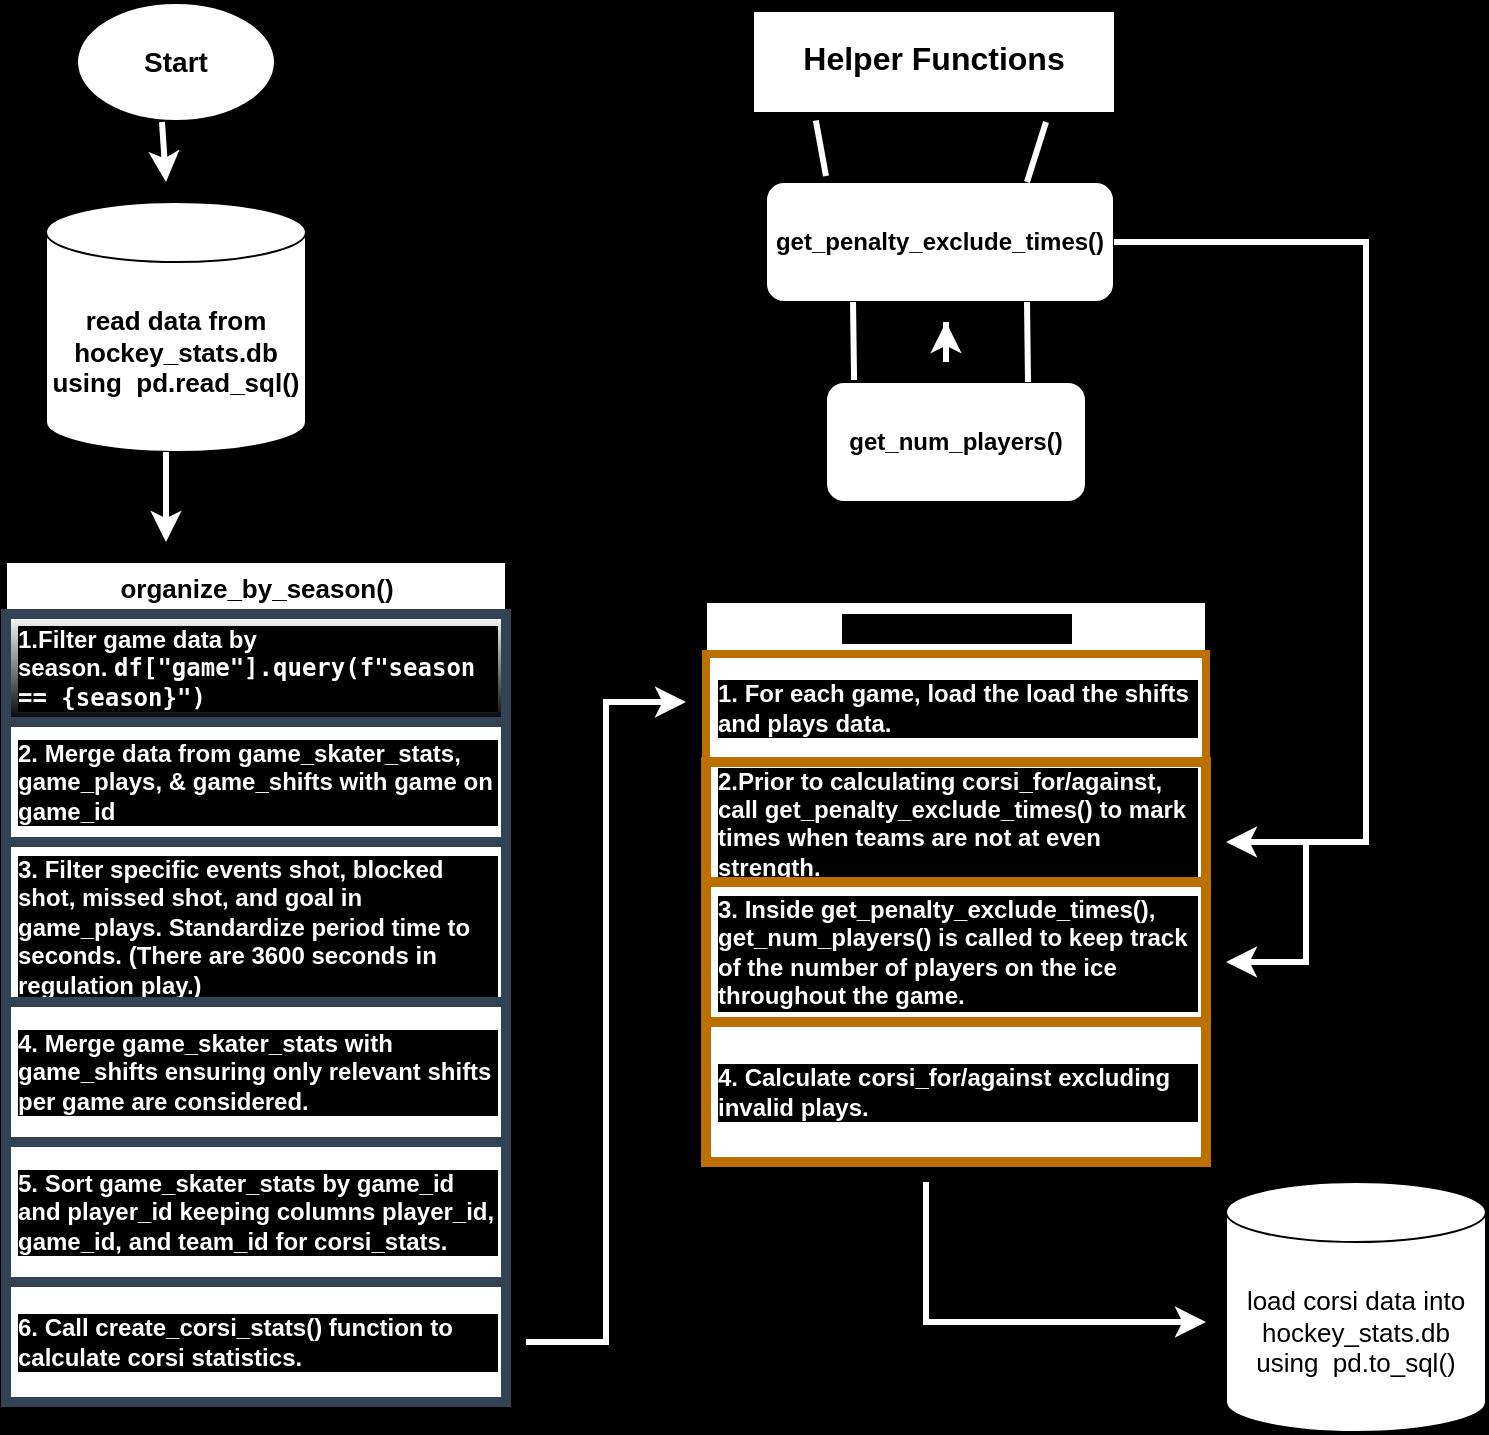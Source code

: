 <mxfile version="24.7.17">
  <diagram id="C5RBs43oDa-KdzZeNtuy" name="Page-1">
    <mxGraphModel dx="1242" dy="827" grid="1" gridSize="10" guides="1" tooltips="1" connect="1" arrows="1" fold="1" page="1" pageScale="1" pageWidth="827" pageHeight="1169" background="#000000" math="0" shadow="0">
      <root>
        <mxCell id="WIyWlLk6GJQsqaUBKTNV-0" />
        <mxCell id="WIyWlLk6GJQsqaUBKTNV-1" parent="WIyWlLk6GJQsqaUBKTNV-0" />
        <mxCell id="WIyWlLk6GJQsqaUBKTNV-2" value="" style="rounded=0;html=1;jettySize=auto;orthogonalLoop=1;fontSize=11;endArrow=block;endFill=0;endSize=8;strokeWidth=1;shadow=0;labelBackgroundColor=none;edgeStyle=orthogonalEdgeStyle;fontColor=default;" parent="WIyWlLk6GJQsqaUBKTNV-1" edge="1">
          <mxGeometry relative="1" as="geometry">
            <mxPoint x="220" y="170" as="sourcePoint" />
            <mxPoint x="220" y="170" as="targetPoint" />
          </mxGeometry>
        </mxCell>
        <mxCell id="A0f_4Amc53qVXCeso7hz-2" value="&lt;font style=&quot;font-size: 14px;&quot;&gt;Start&lt;/font&gt;" style="strokeWidth=2;html=1;shape=mxgraph.flowchart.start_1;whiteSpace=wrap;labelBackgroundColor=#FFFFFF;gradientColor=none;fontStyle=1;fontColor=#000000;" parent="WIyWlLk6GJQsqaUBKTNV-1" vertex="1">
          <mxGeometry x="75" y="20" width="100" height="60" as="geometry" />
        </mxCell>
        <mxCell id="gL1o9Zj5MICsFiWbh3Co-43" value="&lt;font style=&quot;font-size: 13px;&quot;&gt;read data from hockey_stats.db using &amp;nbsp;pd.read_sql()&lt;/font&gt;" style="shape=cylinder3;whiteSpace=wrap;html=1;boundedLbl=1;backgroundOutline=1;size=15;gradientColor=none;fontColor=#000000;fontStyle=1;labelBackgroundColor=#FFFFFF;" vertex="1" parent="WIyWlLk6GJQsqaUBKTNV-1">
          <mxGeometry x="60" y="120" width="130" height="125" as="geometry" />
        </mxCell>
        <mxCell id="gL1o9Zj5MICsFiWbh3Co-54" value="" style="endArrow=classic;html=1;rounded=0;strokeColor=#FFFFFF;strokeWidth=3;" edge="1" parent="WIyWlLk6GJQsqaUBKTNV-1">
          <mxGeometry width="50" height="50" relative="1" as="geometry">
            <mxPoint x="120" y="255" as="sourcePoint" />
            <mxPoint x="120" y="290" as="targetPoint" />
            <Array as="points">
              <mxPoint x="120" y="245" />
              <mxPoint x="120" y="270" />
            </Array>
          </mxGeometry>
        </mxCell>
        <mxCell id="gL1o9Zj5MICsFiWbh3Co-56" value="&lt;font style=&quot;font-size: 13px;&quot;&gt;organize_by_season()&lt;/font&gt;" style="swimlane;fontStyle=1;childLayout=stackLayout;horizontal=1;startSize=26;horizontalStack=0;resizeParent=1;resizeParentMax=0;resizeLast=0;collapsible=1;marginBottom=0;html=1;swimlaneFillColor=default;" vertex="1" parent="WIyWlLk6GJQsqaUBKTNV-1">
          <mxGeometry x="40" y="300" width="250" height="420" as="geometry" />
        </mxCell>
        <mxCell id="gL1o9Zj5MICsFiWbh3Co-57" value="1.Filter game data by season.&amp;nbsp;&lt;code style=&quot;caret-color: rgb(0, 0, 0);&quot;&gt;df[&quot;game&quot;].query(f&quot;season == {season}&quot;)&lt;/code&gt;" style="text;align=left;verticalAlign=middle;spacingLeft=4;spacingRight=4;overflow=hidden;rotatable=0;points=[[0,0.5],[1,0.5]];portConstraint=eastwest;whiteSpace=wrap;html=1;perimeterSpacing=3;strokeWidth=5;fillColor=default;fontColor=#FFFFFF;strokeColor=#314354;gradientColor=#000000;fontStyle=1;labelBackgroundColor=#000000;" vertex="1" parent="gL1o9Zj5MICsFiWbh3Co-56">
          <mxGeometry y="26" width="250" height="54" as="geometry" />
        </mxCell>
        <mxCell id="gL1o9Zj5MICsFiWbh3Co-58" value="&lt;font&gt;2. Merge data from game_skater_stats, game_plays, &amp;amp; game_shifts with game on game_id&amp;nbsp;&lt;/font&gt;" style="text;strokeColor=#314354;fillColor=#FFFFFF;align=left;verticalAlign=middle;spacingLeft=4;spacingRight=4;overflow=hidden;rotatable=0;points=[[0,0.5],[1,0.5]];portConstraint=eastwest;whiteSpace=wrap;html=1;fontColor=#FFFFFF;perimeterSpacing=3;strokeWidth=5;labelBackgroundColor=#000000;fontStyle=1" vertex="1" parent="gL1o9Zj5MICsFiWbh3Co-56">
          <mxGeometry y="80" width="250" height="60" as="geometry" />
        </mxCell>
        <mxCell id="gL1o9Zj5MICsFiWbh3Co-61" value="&lt;font&gt;3.&lt;font face=&quot;Helvetica&quot;&gt; Filter specific events&amp;nbsp;&lt;span style=&quot;caret-color: rgb(0, 0, 0);&quot;&gt;shot, blocked shot, missed shot, and goal in game_plays. Standardize period time to seconds. (There are 3600 seconds in regulation play.)&lt;/span&gt;&lt;/font&gt;&lt;/font&gt;" style="text;strokeColor=#314354;fillColor=#FFFFFF;align=left;verticalAlign=top;spacingLeft=4;spacingRight=4;overflow=hidden;rotatable=0;points=[[0,0.5],[1,0.5]];portConstraint=eastwest;whiteSpace=wrap;html=1;fontColor=#FFFFFF;perimeterSpacing=3;strokeWidth=5;fontStyle=1;labelBackgroundColor=#000000;" vertex="1" parent="gL1o9Zj5MICsFiWbh3Co-56">
          <mxGeometry y="140" width="250" height="80" as="geometry" />
        </mxCell>
        <mxCell id="gL1o9Zj5MICsFiWbh3Co-62" value="&lt;font&gt;4. Merge game_skater_stats with game_shifts ensuring only relevant shifts per game are considered.&lt;/font&gt;" style="text;strokeColor=#314354;fillColor=#FFFFFF;align=left;verticalAlign=middle;spacingLeft=4;spacingRight=4;overflow=hidden;rotatable=0;points=[[0,0.5],[1,0.5]];portConstraint=eastwest;whiteSpace=wrap;html=1;fontColor=#FFFFFF;perimeterSpacing=3;strokeWidth=5;labelBackgroundColor=#000000;fontStyle=1" vertex="1" parent="gL1o9Zj5MICsFiWbh3Co-56">
          <mxGeometry y="220" width="250" height="70" as="geometry" />
        </mxCell>
        <mxCell id="gL1o9Zj5MICsFiWbh3Co-63" value="5. Sort game_skater_stats by game_id and player_id keeping columns player_id, game_id, and team_id for corsi_stats." style="text;strokeColor=#314354;fillColor=#FFFFFF;align=left;verticalAlign=middle;spacingLeft=4;spacingRight=4;overflow=hidden;rotatable=0;points=[[0,0.5],[1,0.5]];portConstraint=eastwest;whiteSpace=wrap;html=1;fontColor=#FFFFFF;perimeterSpacing=3;strokeWidth=5;fontStyle=1;labelBackgroundColor=#000000;" vertex="1" parent="gL1o9Zj5MICsFiWbh3Co-56">
          <mxGeometry y="290" width="250" height="70" as="geometry" />
        </mxCell>
        <mxCell id="gL1o9Zj5MICsFiWbh3Co-70" value="&lt;font&gt;6. Call create_corsi_stats() function to calculate corsi statistics.&lt;/font&gt;" style="text;strokeColor=#314354;fillColor=#FFFFFF;align=left;verticalAlign=middle;spacingLeft=4;spacingRight=4;overflow=hidden;rotatable=0;points=[[0,0.5],[1,0.5]];portConstraint=eastwest;whiteSpace=wrap;html=1;fontColor=#FFFFFF;perimeterSpacing=3;strokeWidth=5;fontStyle=1;labelBackgroundColor=#000000;" vertex="1" parent="gL1o9Zj5MICsFiWbh3Co-56">
          <mxGeometry y="360" width="250" height="60" as="geometry" />
        </mxCell>
        <mxCell id="gL1o9Zj5MICsFiWbh3Co-75" value="" style="endArrow=classic;html=1;rounded=0;exitX=0.43;exitY=1;exitDx=0;exitDy=0;exitPerimeter=0;strokeColor=#FFFFFF;strokeWidth=3;" edge="1" parent="WIyWlLk6GJQsqaUBKTNV-1" source="A0f_4Amc53qVXCeso7hz-2">
          <mxGeometry width="50" height="50" relative="1" as="geometry">
            <mxPoint x="120" y="90" as="sourcePoint" />
            <mxPoint x="120" y="110" as="targetPoint" />
          </mxGeometry>
        </mxCell>
        <mxCell id="gL1o9Zj5MICsFiWbh3Co-76" value="&lt;font size=&quot;2&quot;&gt;create_corsi_stats()&lt;/font&gt;" style="swimlane;fontStyle=0;childLayout=stackLayout;horizontal=1;startSize=26;horizontalStack=0;resizeParent=1;resizeParentMax=0;resizeLast=0;collapsible=1;marginBottom=0;html=1;labelBackgroundColor=#000000;" vertex="1" parent="WIyWlLk6GJQsqaUBKTNV-1">
          <mxGeometry x="390" y="320" width="250" height="280" as="geometry" />
        </mxCell>
        <mxCell id="gL1o9Zj5MICsFiWbh3Co-77" value="1. For each game, load the load the shifts and plays data." style="text;strokeColor=#BD7000;fillColor=#FFFFFF;align=left;verticalAlign=middle;spacingLeft=4;spacingRight=4;overflow=hidden;rotatable=0;points=[[0,0.5],[1,0.5]];portConstraint=eastwest;whiteSpace=wrap;html=1;fontColor=#FFFFFF;perimeterSpacing=3;strokeWidth=4;fontStyle=1;labelBackgroundColor=#000000;" vertex="1" parent="gL1o9Zj5MICsFiWbh3Co-76">
          <mxGeometry y="26" width="250" height="54" as="geometry" />
        </mxCell>
        <mxCell id="gL1o9Zj5MICsFiWbh3Co-78" value="2.Prior to calculating corsi_for/against, call get_penalty_exclude_times() to mark times when teams are not at even strength." style="text;strokeColor=#BD7000;fillColor=#FFFFFF;align=left;verticalAlign=middle;spacingLeft=4;spacingRight=4;overflow=hidden;rotatable=0;points=[[0,0.5],[1,0.5]];portConstraint=eastwest;whiteSpace=wrap;html=1;fontColor=#FFFFFF;perimeterSpacing=3;strokeWidth=5;fontStyle=1;labelBackgroundColor=#000000;" vertex="1" parent="gL1o9Zj5MICsFiWbh3Co-76">
          <mxGeometry y="80" width="250" height="60" as="geometry" />
        </mxCell>
        <mxCell id="gL1o9Zj5MICsFiWbh3Co-79" value="3. Inside get_penalty_exclude_times(), get_num_players() is called to keep track of the number of players on the ice throughout the game." style="text;align=left;verticalAlign=top;spacingLeft=4;spacingRight=4;overflow=hidden;rotatable=0;points=[[0,0.5],[1,0.5]];portConstraint=eastwest;whiteSpace=wrap;html=1;perimeterSpacing=3;strokeWidth=5;fillColor=#FFFFFF;fontColor=#FFFFFF;strokeColor=#BD7000;fontStyle=1;labelBackgroundColor=#000000;" vertex="1" parent="gL1o9Zj5MICsFiWbh3Co-76">
          <mxGeometry y="140" width="250" height="70" as="geometry" />
        </mxCell>
        <mxCell id="gL1o9Zj5MICsFiWbh3Co-80" value="4. Calculate corsi_for/against excluding invalid plays." style="text;strokeColor=#BD7000;fillColor=#FFFFFF;align=left;verticalAlign=middle;spacingLeft=4;spacingRight=4;overflow=hidden;rotatable=0;points=[[0,0.5],[1,0.5]];portConstraint=eastwest;whiteSpace=wrap;html=1;fontColor=#FFFFFF;perimeterSpacing=3;strokeWidth=5;fontStyle=1;labelBackgroundColor=#000000;" vertex="1" parent="gL1o9Zj5MICsFiWbh3Co-76">
          <mxGeometry y="210" width="250" height="70" as="geometry" />
        </mxCell>
        <mxCell id="gL1o9Zj5MICsFiWbh3Co-83" value="&lt;b&gt;&lt;font style=&quot;font-size: 12px;&quot;&gt;get_penalty_exclude_times()&lt;/font&gt;&lt;/b&gt;" style="rounded=1;whiteSpace=wrap;html=1;" vertex="1" parent="WIyWlLk6GJQsqaUBKTNV-1">
          <mxGeometry x="420" y="110" width="174" height="60" as="geometry" />
        </mxCell>
        <mxCell id="gL1o9Zj5MICsFiWbh3Co-84" value="get_num_players()" style="rounded=1;whiteSpace=wrap;html=1;fontStyle=1" vertex="1" parent="WIyWlLk6GJQsqaUBKTNV-1">
          <mxGeometry x="450" y="210" width="130" height="60" as="geometry" />
        </mxCell>
        <mxCell id="gL1o9Zj5MICsFiWbh3Co-86" value="&lt;h1 style=&quot;margin-top: 0px;&quot;&gt;&lt;font style=&quot;font-size: 16px;&quot;&gt;Helper Functions&lt;/font&gt;&lt;/h1&gt;" style="text;html=1;whiteSpace=wrap;overflow=hidden;rounded=0;perimeterSpacing=5;strokeWidth=5;fillColor=default;align=center;" vertex="1" parent="WIyWlLk6GJQsqaUBKTNV-1">
          <mxGeometry x="414" y="25" width="180" height="50" as="geometry" />
        </mxCell>
        <mxCell id="gL1o9Zj5MICsFiWbh3Co-88" value="" style="endArrow=classic;html=1;rounded=0;fontColor=#FFFFFF;strokeColor=#FFFFFF;strokeWidth=3;" edge="1" parent="WIyWlLk6GJQsqaUBKTNV-1">
          <mxGeometry width="50" height="50" relative="1" as="geometry">
            <mxPoint x="510" y="180" as="sourcePoint" />
            <mxPoint x="510" y="180" as="targetPoint" />
            <Array as="points">
              <mxPoint x="510" y="200" />
            </Array>
          </mxGeometry>
        </mxCell>
        <mxCell id="gL1o9Zj5MICsFiWbh3Co-91" value="" style="endArrow=classic;html=1;rounded=0;exitX=1;exitY=0.5;exitDx=0;exitDy=0;strokeColor=#FFFFFF;strokeWidth=3;" edge="1" parent="WIyWlLk6GJQsqaUBKTNV-1" source="gL1o9Zj5MICsFiWbh3Co-83">
          <mxGeometry width="50" height="50" relative="1" as="geometry">
            <mxPoint x="720" y="140" as="sourcePoint" />
            <mxPoint x="650" y="440" as="targetPoint" />
            <Array as="points">
              <mxPoint x="720" y="140" />
              <mxPoint x="720" y="440" />
            </Array>
          </mxGeometry>
        </mxCell>
        <mxCell id="gL1o9Zj5MICsFiWbh3Co-93" value="" style="endArrow=classic;html=1;rounded=0;strokeColor=#FFFFFF;strokeWidth=3;" edge="1" parent="WIyWlLk6GJQsqaUBKTNV-1">
          <mxGeometry width="50" height="50" relative="1" as="geometry">
            <mxPoint x="690" y="440" as="sourcePoint" />
            <mxPoint x="650" y="500" as="targetPoint" />
            <Array as="points">
              <mxPoint x="690" y="500" />
            </Array>
          </mxGeometry>
        </mxCell>
        <mxCell id="gL1o9Zj5MICsFiWbh3Co-95" value="" style="endArrow=none;html=1;rounded=0;exitX=0.189;exitY=0.988;exitDx=0;exitDy=0;exitPerimeter=0;strokeColor=#FFFFFF;strokeWidth=3;" edge="1" parent="WIyWlLk6GJQsqaUBKTNV-1" source="gL1o9Zj5MICsFiWbh3Co-86">
          <mxGeometry width="50" height="50" relative="1" as="geometry">
            <mxPoint x="440" y="100" as="sourcePoint" />
            <mxPoint x="450" y="107" as="targetPoint" />
          </mxGeometry>
        </mxCell>
        <mxCell id="gL1o9Zj5MICsFiWbh3Co-96" value="" style="endArrow=none;html=1;rounded=0;exitX=0.189;exitY=0.988;exitDx=0;exitDy=0;exitPerimeter=0;strokeColor=#FFFFFF;strokeWidth=3;entryX=0.75;entryY=0;entryDx=0;entryDy=0;" edge="1" parent="WIyWlLk6GJQsqaUBKTNV-1" target="gL1o9Zj5MICsFiWbh3Co-83">
          <mxGeometry width="50" height="50" relative="1" as="geometry">
            <mxPoint x="560" y="80" as="sourcePoint" />
            <mxPoint x="565" y="108" as="targetPoint" />
          </mxGeometry>
        </mxCell>
        <mxCell id="gL1o9Zj5MICsFiWbh3Co-97" value="" style="endArrow=none;html=1;rounded=0;strokeColor=#FFFFFF;strokeWidth=3;exitX=0.75;exitY=1;exitDx=0;exitDy=0;" edge="1" parent="WIyWlLk6GJQsqaUBKTNV-1" source="gL1o9Zj5MICsFiWbh3Co-83">
          <mxGeometry width="50" height="50" relative="1" as="geometry">
            <mxPoint x="550" y="180" as="sourcePoint" />
            <mxPoint x="551" y="210" as="targetPoint" />
          </mxGeometry>
        </mxCell>
        <mxCell id="gL1o9Zj5MICsFiWbh3Co-98" value="" style="endArrow=none;html=1;rounded=0;strokeColor=#FFFFFF;strokeWidth=3;entryX=0.108;entryY=-0.017;entryDx=0;entryDy=0;exitX=0.25;exitY=1;exitDx=0;exitDy=0;entryPerimeter=0;" edge="1" parent="WIyWlLk6GJQsqaUBKTNV-1" source="gL1o9Zj5MICsFiWbh3Co-83" target="gL1o9Zj5MICsFiWbh3Co-84">
          <mxGeometry width="50" height="50" relative="1" as="geometry">
            <mxPoint x="460" y="180" as="sourcePoint" />
            <mxPoint x="451" y="210" as="targetPoint" />
          </mxGeometry>
        </mxCell>
        <mxCell id="gL1o9Zj5MICsFiWbh3Co-100" value="" style="endArrow=classic;html=1;rounded=0;strokeColor=#FFFFFF;strokeWidth=3;" edge="1" parent="WIyWlLk6GJQsqaUBKTNV-1">
          <mxGeometry width="50" height="50" relative="1" as="geometry">
            <mxPoint x="300" y="690" as="sourcePoint" />
            <mxPoint x="380" y="370" as="targetPoint" />
            <Array as="points">
              <mxPoint x="340" y="690" />
              <mxPoint x="340" y="470" />
              <mxPoint x="340" y="370" />
            </Array>
          </mxGeometry>
        </mxCell>
        <mxCell id="gL1o9Zj5MICsFiWbh3Co-102" value="load corsi data into hockey_stats.db using &amp;nbsp;pd.to_sql()" style="shape=cylinder3;whiteSpace=wrap;html=1;boundedLbl=1;backgroundOutline=1;size=15;fontSize=13;" vertex="1" parent="WIyWlLk6GJQsqaUBKTNV-1">
          <mxGeometry x="650" y="610" width="130" height="125" as="geometry" />
        </mxCell>
        <mxCell id="gL1o9Zj5MICsFiWbh3Co-103" value="" style="endArrow=classic;html=1;rounded=0;strokeColor=#FFFFFF;strokeWidth=3;" edge="1" parent="WIyWlLk6GJQsqaUBKTNV-1">
          <mxGeometry width="50" height="50" relative="1" as="geometry">
            <mxPoint x="500" y="610" as="sourcePoint" />
            <mxPoint x="640" y="680" as="targetPoint" />
            <Array as="points">
              <mxPoint x="500" y="680" />
            </Array>
          </mxGeometry>
        </mxCell>
      </root>
    </mxGraphModel>
  </diagram>
</mxfile>
